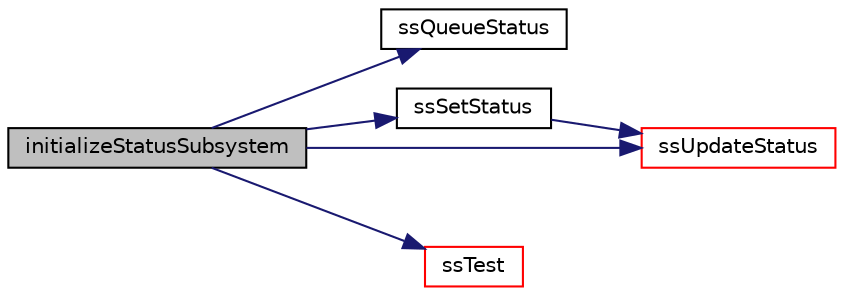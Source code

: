 digraph "initializeStatusSubsystem"
{
  edge [fontname="Helvetica",fontsize="10",labelfontname="Helvetica",labelfontsize="10"];
  node [fontname="Helvetica",fontsize="10",shape=record];
  rankdir="LR";
  Node0 [label="initializeStatusSubsystem",height=0.2,width=0.4,color="black", fillcolor="grey75", style="filled", fontcolor="black"];
  Node0 -> Node1 [color="midnightblue",fontsize="10",style="solid",fontname="Helvetica"];
  Node1 [label="ssQueueStatus",height=0.2,width=0.4,color="black", fillcolor="white", style="filled",URL="$status_8c.html#a8b18fb2d1aa207d82a91b964e618fc6f"];
  Node0 -> Node2 [color="midnightblue",fontsize="10",style="solid",fontname="Helvetica"];
  Node2 [label="ssSetStatus",height=0.2,width=0.4,color="black", fillcolor="white", style="filled",URL="$status_8c.html#aa1eec664ba18958c8e54d696402232b9"];
  Node2 -> Node3 [color="midnightblue",fontsize="10",style="solid",fontname="Helvetica"];
  Node3 [label="ssUpdateStatus",height=0.2,width=0.4,color="red", fillcolor="white", style="filled",URL="$status_8c.html#a163c3ee102397bef342e6e3e56b78a69"];
  Node0 -> Node6 [color="midnightblue",fontsize="10",style="solid",fontname="Helvetica"];
  Node6 [label="ssTest",height=0.2,width=0.4,color="red", fillcolor="white", style="filled",URL="$status_8c.html#a965d11d38c1ccddb703fe6e29d087d8d"];
  Node0 -> Node3 [color="midnightblue",fontsize="10",style="solid",fontname="Helvetica"];
}
